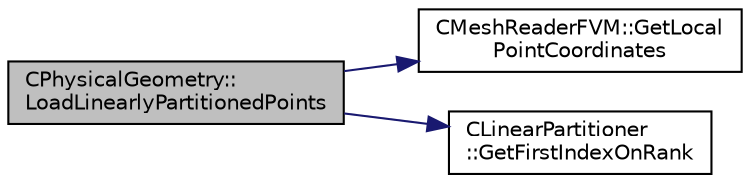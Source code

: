 digraph "CPhysicalGeometry::LoadLinearlyPartitionedPoints"
{
  edge [fontname="Helvetica",fontsize="10",labelfontname="Helvetica",labelfontsize="10"];
  node [fontname="Helvetica",fontsize="10",shape=record];
  rankdir="LR";
  Node674 [label="CPhysicalGeometry::\lLoadLinearlyPartitionedPoints",height=0.2,width=0.4,color="black", fillcolor="grey75", style="filled", fontcolor="black"];
  Node674 -> Node675 [color="midnightblue",fontsize="10",style="solid",fontname="Helvetica"];
  Node675 [label="CMeshReaderFVM::GetLocal\lPointCoordinates",height=0.2,width=0.4,color="black", fillcolor="white", style="filled",URL="$class_c_mesh_reader_f_v_m.html#a2f934ee34f870827d92f56beea339f76",tooltip="Get the local point coordinates (linearly partitioned). "];
  Node674 -> Node676 [color="midnightblue",fontsize="10",style="solid",fontname="Helvetica"];
  Node676 [label="CLinearPartitioner\l::GetFirstIndexOnRank",height=0.2,width=0.4,color="black", fillcolor="white", style="filled",URL="$class_c_linear_partitioner.html#adb377c881686e56b703b57c7409a8b91",tooltip="Get the first index of the current rank&#39;s linear partition. "];
}
